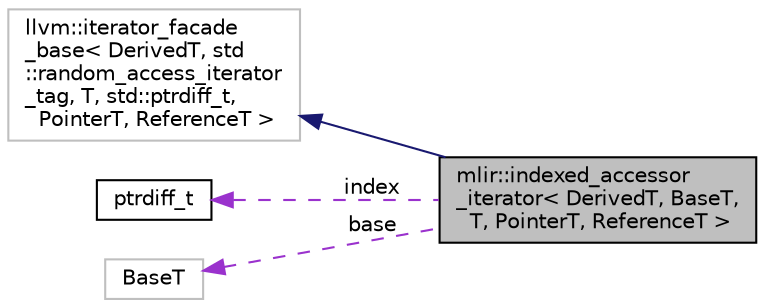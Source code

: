 digraph "mlir::indexed_accessor_iterator&lt; DerivedT, BaseT, T, PointerT, ReferenceT &gt;"
{
  bgcolor="transparent";
  edge [fontname="Helvetica",fontsize="10",labelfontname="Helvetica",labelfontsize="10"];
  node [fontname="Helvetica",fontsize="10",shape=record];
  rankdir="LR";
  Node17 [label="mlir::indexed_accessor\l_iterator\< DerivedT, BaseT,\l T, PointerT, ReferenceT \>",height=0.2,width=0.4,color="black", fillcolor="grey75", style="filled", fontcolor="black"];
  Node18 -> Node17 [dir="back",color="midnightblue",fontsize="10",style="solid",fontname="Helvetica"];
  Node18 [label="llvm::iterator_facade\l_base\< DerivedT, std\l::random_access_iterator\l_tag, T, std::ptrdiff_t,\l PointerT, ReferenceT \>",height=0.2,width=0.4,color="grey75"];
  Node19 -> Node17 [dir="back",color="darkorchid3",fontsize="10",style="dashed",label=" index" ,fontname="Helvetica"];
  Node19 [label="ptrdiff_t",height=0.2,width=0.4,color="black",URL="$classptrdiff__t.html"];
  Node20 -> Node17 [dir="back",color="darkorchid3",fontsize="10",style="dashed",label=" base" ,fontname="Helvetica"];
  Node20 [label="BaseT",height=0.2,width=0.4,color="grey75"];
}
